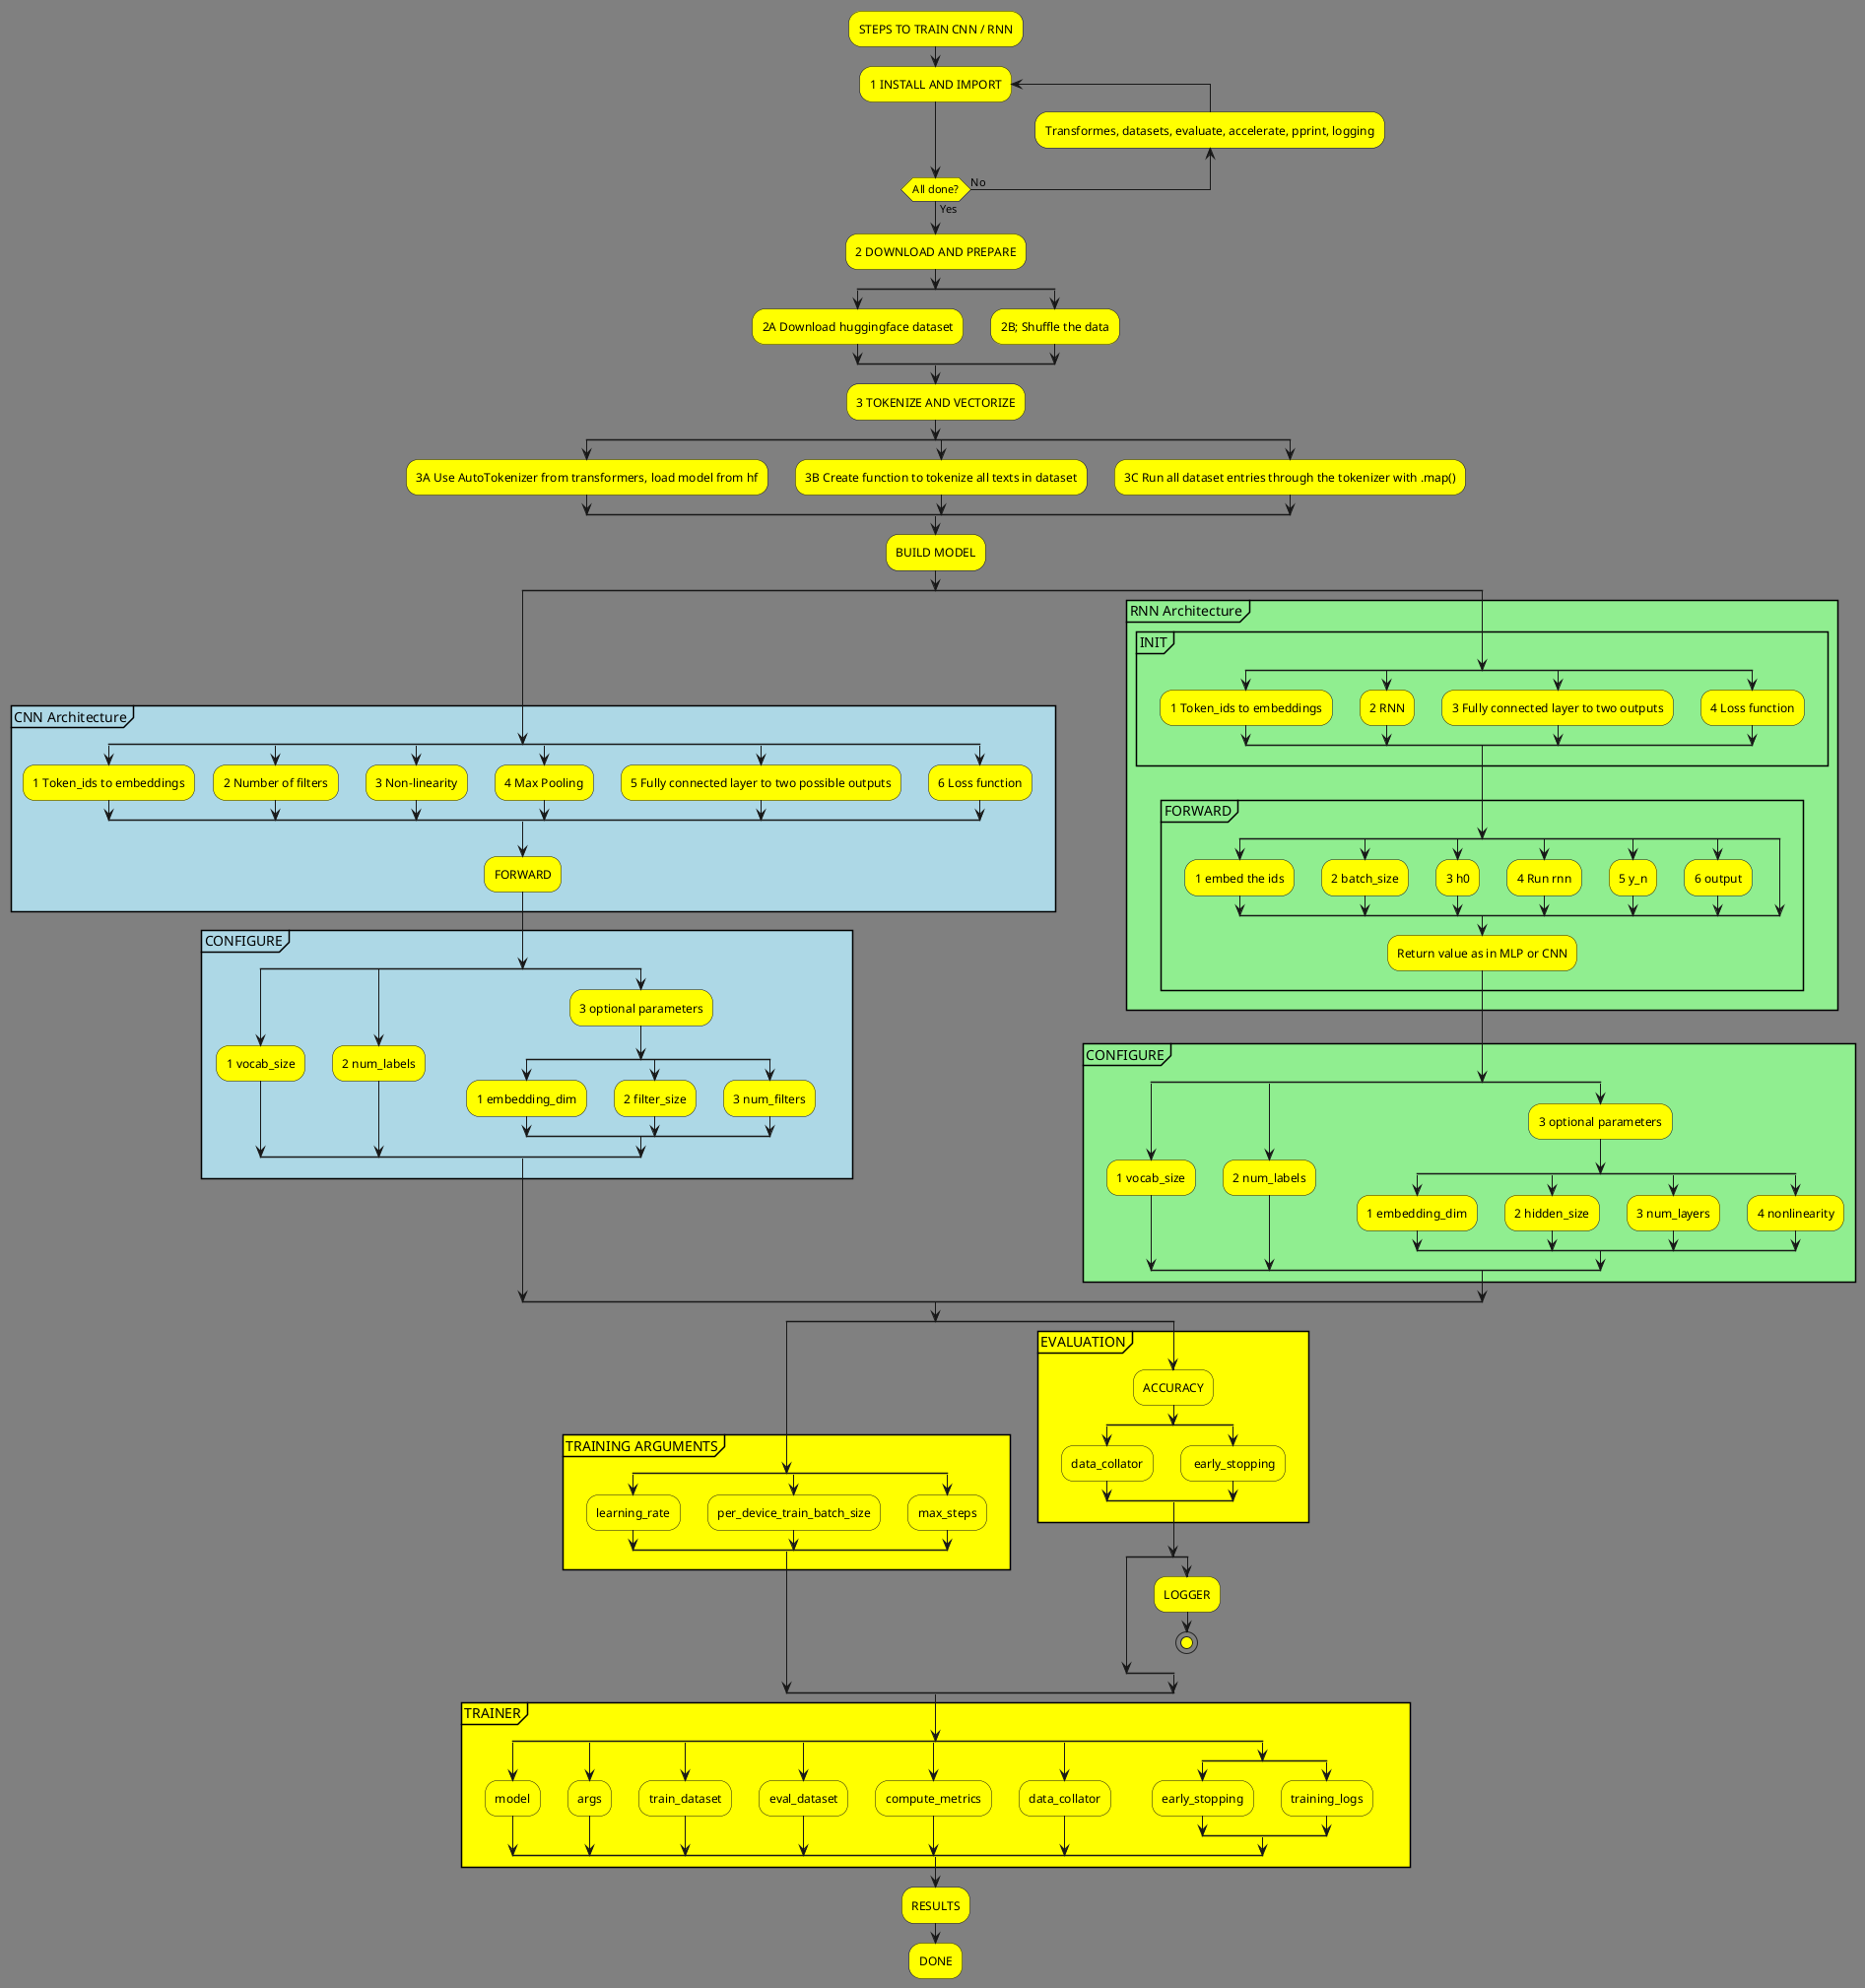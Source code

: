 @startuml full
<style>
activityDiagram {
  BackgroundColor #FFFF00
  BorderColor #33668E
  FontColor #000000
  FontName arial
}

document {
   BackgroundColor gray
}
</style>
:STEPS TO TRAIN CNN / RNN;
repeat :1 INSTALL AND IMPORT;
backward :Transformes, datasets, evaluate, accelerate, pprint, logging;
repeat while (All done?) is (No) not (Yes)
:2 DOWNLOAD AND PREPARE;
split
   :2A Download huggingface dataset;
split again
   :2B; Shuffle the data;
end split
:3 TOKENIZE AND VECTORIZE;
split
   :3A Use AutoTokenizer from transformers, load model from hf;
split again
   :3B Create function to tokenize all texts in dataset;
split again
   :3C Run all dataset entries through the tokenizer with .map();
end split
:BUILD MODEL;
split
partition #LightBlue CNN Architecture {
    split
        :1 Token_ids to embeddings;
    split again
        :2 Number of filters;
    split again
        :3 Non-linearity;
    split again
        :4 Max Pooling;
    split again
        :5 Fully connected layer to two possible outputs;
    split again
        :6 Loss function;
    end split
    :FORWARD;
}
partition #LightBlue CONFIGURE {
    split
        :1 vocab_size;
    split again
        :2 num_labels;
    split again
        :3 optional parameters;
        split
        :1 embedding_dim;
        split again
        :2 filter_size;
        split again
        :3 num_filters;
        end split
    end split
}
split again
partition #lightgreen RNN Architecture {
    partition #lightgreen INIT {
    split
        :1 Token_ids to embeddings;
    split again
        :2 RNN;
    split again
        :3 Fully connected layer to two outputs;
    split again
        :4 Loss function;
    end split
    }
    partition #lightgreen FORWARD {
        split
        :1 embed the ids;
        split again
        :2 batch_size;
        split again
        :3 h0;
        split again
        :4 Run rnn;
        split again
        :5 y_n;
        split again
        :6 output;
        split again
        end split
        :Return value as in MLP or CNN;
    } 
}
partition #lightgreen CONFIGURE {
    split
        :1 vocab_size;
    split again
        :2 num_labels;
    split again
        :3 optional parameters;
        split
        :1 embedding_dim;
        split again
        :2 hidden_size;
        split again
        :3 num_layers;
        split again
        :4 nonlinearity;
        end split
    end split
}
'FULLY LAST 
end split
split
    partition TRAINING ARGUMENTS {
        split
            :learning_rate;
        split again
            :per_device_train_batch_size;
        split again
            :max_steps;
        end split
    }
split again
    partition EVALUATION {
        :ACCURACY;
        split
            :data_collator;
        split again
            : early_stopping;
        end split
    }
    split 
    split again
        :LOGGER;
        stop;
    end split
end split
partition TRAINER {
    split
        :model;
    split again
        :args;
    split again
        :train_dataset;
    split again
        :eval_dataset;
    split again
        :compute_metrics;
    split again
        :data_collator;
    split again
        split
            :early_stopping;
        split again
            :training_logs;
        end split
    end split
}
:RESULTS;
:DONE;
@enduml